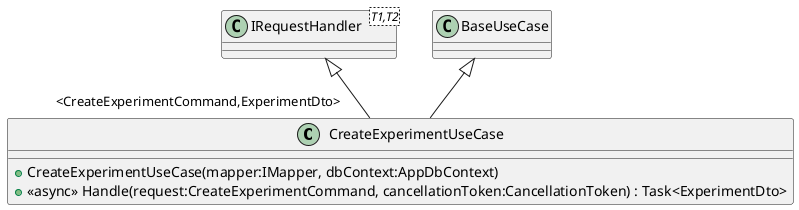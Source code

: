 @startuml
class CreateExperimentUseCase {
    + CreateExperimentUseCase(mapper:IMapper, dbContext:AppDbContext)
    + <<async>> Handle(request:CreateExperimentCommand, cancellationToken:CancellationToken) : Task<ExperimentDto>
}
class "IRequestHandler"<T1,T2> {
}
BaseUseCase <|-- CreateExperimentUseCase
"IRequestHandler" <|-- "<CreateExperimentCommand,ExperimentDto>" CreateExperimentUseCase
@enduml
